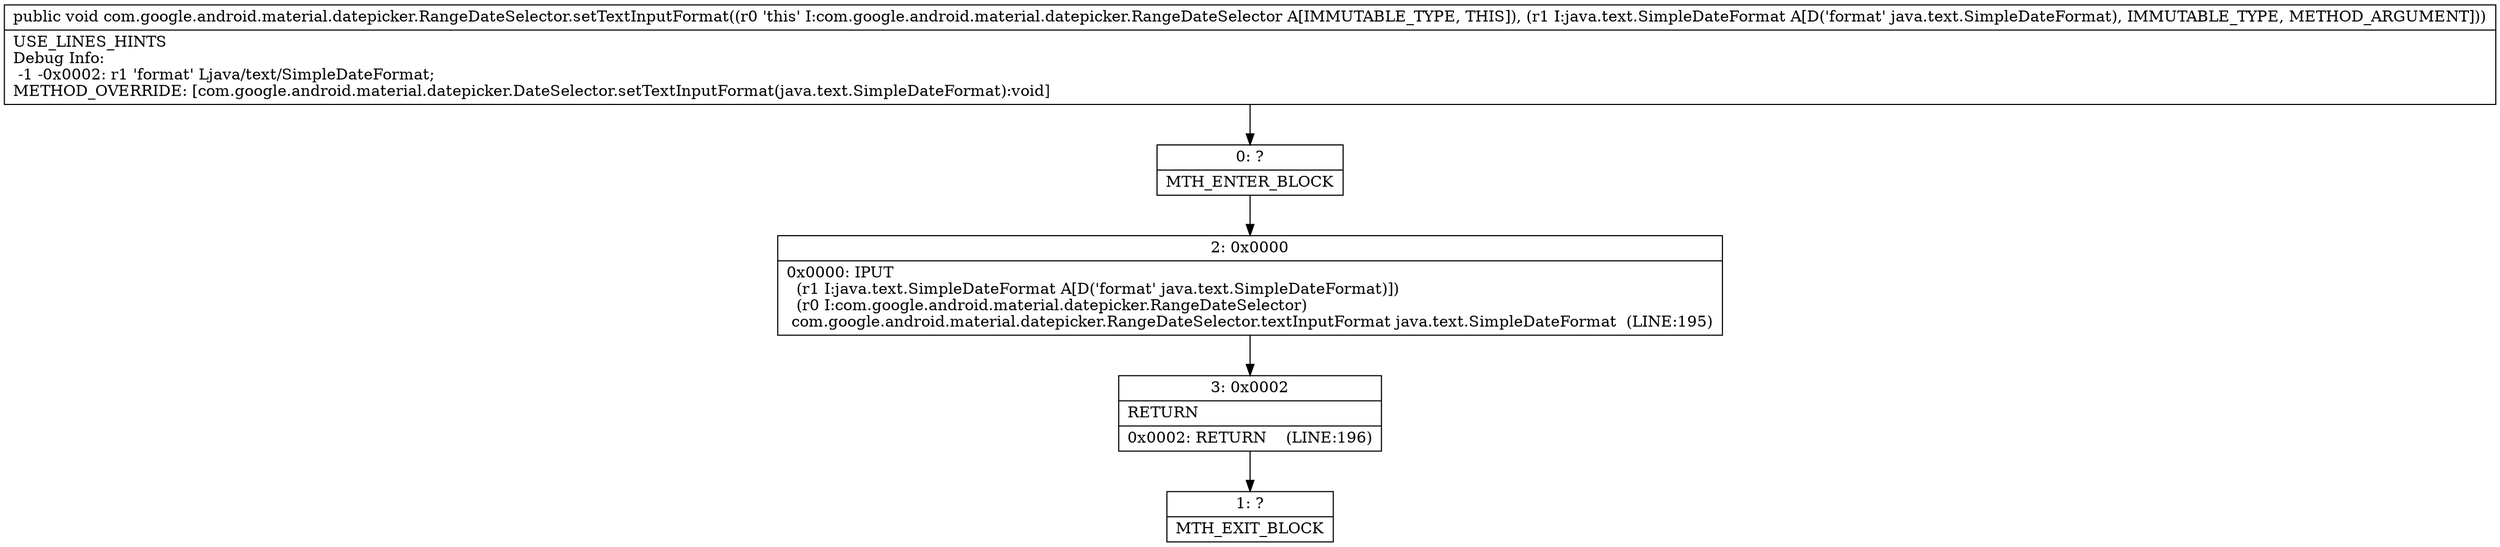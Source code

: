 digraph "CFG forcom.google.android.material.datepicker.RangeDateSelector.setTextInputFormat(Ljava\/text\/SimpleDateFormat;)V" {
Node_0 [shape=record,label="{0\:\ ?|MTH_ENTER_BLOCK\l}"];
Node_2 [shape=record,label="{2\:\ 0x0000|0x0000: IPUT  \l  (r1 I:java.text.SimpleDateFormat A[D('format' java.text.SimpleDateFormat)])\l  (r0 I:com.google.android.material.datepicker.RangeDateSelector)\l com.google.android.material.datepicker.RangeDateSelector.textInputFormat java.text.SimpleDateFormat  (LINE:195)\l}"];
Node_3 [shape=record,label="{3\:\ 0x0002|RETURN\l|0x0002: RETURN    (LINE:196)\l}"];
Node_1 [shape=record,label="{1\:\ ?|MTH_EXIT_BLOCK\l}"];
MethodNode[shape=record,label="{public void com.google.android.material.datepicker.RangeDateSelector.setTextInputFormat((r0 'this' I:com.google.android.material.datepicker.RangeDateSelector A[IMMUTABLE_TYPE, THIS]), (r1 I:java.text.SimpleDateFormat A[D('format' java.text.SimpleDateFormat), IMMUTABLE_TYPE, METHOD_ARGUMENT]))  | USE_LINES_HINTS\lDebug Info:\l  \-1 \-0x0002: r1 'format' Ljava\/text\/SimpleDateFormat;\lMETHOD_OVERRIDE: [com.google.android.material.datepicker.DateSelector.setTextInputFormat(java.text.SimpleDateFormat):void]\l}"];
MethodNode -> Node_0;Node_0 -> Node_2;
Node_2 -> Node_3;
Node_3 -> Node_1;
}

